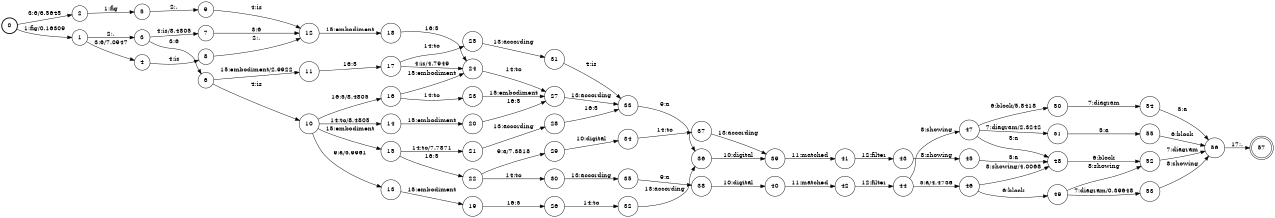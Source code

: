 digraph FST {
rankdir = LR;
size = "8.5,11";
label = "";
center = 1;
orientation = Portrait;
ranksep = "0.4";
nodesep = "0.25";
0 [label = "0", shape = circle, style = bold, fontsize = 14]
	0 -> 1 [label = "1:fig/0.16309", fontsize = 14];
	0 -> 2 [label = "3:6/6.5645", fontsize = 14];
1 [label = "1", shape = circle, style = solid, fontsize = 14]
	1 -> 3 [label = "2:.", fontsize = 14];
	1 -> 4 [label = "3:6/7.0947", fontsize = 14];
2 [label = "2", shape = circle, style = solid, fontsize = 14]
	2 -> 5 [label = "1:fig", fontsize = 14];
3 [label = "3", shape = circle, style = solid, fontsize = 14]
	3 -> 6 [label = "3:6", fontsize = 14];
	3 -> 7 [label = "4:is/8.4805", fontsize = 14];
4 [label = "4", shape = circle, style = solid, fontsize = 14]
	4 -> 8 [label = "4:is", fontsize = 14];
5 [label = "5", shape = circle, style = solid, fontsize = 14]
	5 -> 9 [label = "2:.", fontsize = 14];
6 [label = "6", shape = circle, style = solid, fontsize = 14]
	6 -> 10 [label = "4:is", fontsize = 14];
	6 -> 11 [label = "15:embodiment/2.9922", fontsize = 14];
7 [label = "7", shape = circle, style = solid, fontsize = 14]
	7 -> 12 [label = "3:6", fontsize = 14];
8 [label = "8", shape = circle, style = solid, fontsize = 14]
	8 -> 12 [label = "2:.", fontsize = 14];
9 [label = "9", shape = circle, style = solid, fontsize = 14]
	9 -> 12 [label = "4:is", fontsize = 14];
10 [label = "10", shape = circle, style = solid, fontsize = 14]
	10 -> 13 [label = "9:a/5.9961", fontsize = 14];
	10 -> 14 [label = "14:to/8.4805", fontsize = 14];
	10 -> 15 [label = "15:embodiment", fontsize = 14];
	10 -> 16 [label = "16:5/8.4805", fontsize = 14];
11 [label = "11", shape = circle, style = solid, fontsize = 14]
	11 -> 17 [label = "16:5", fontsize = 14];
12 [label = "12", shape = circle, style = solid, fontsize = 14]
	12 -> 18 [label = "15:embodiment", fontsize = 14];
13 [label = "13", shape = circle, style = solid, fontsize = 14]
	13 -> 19 [label = "15:embodiment", fontsize = 14];
14 [label = "14", shape = circle, style = solid, fontsize = 14]
	14 -> 20 [label = "15:embodiment", fontsize = 14];
15 [label = "15", shape = circle, style = solid, fontsize = 14]
	15 -> 21 [label = "14:to/7.7871", fontsize = 14];
	15 -> 22 [label = "16:5", fontsize = 14];
16 [label = "16", shape = circle, style = solid, fontsize = 14]
	16 -> 23 [label = "14:to", fontsize = 14];
	16 -> 24 [label = "15:embodiment", fontsize = 14];
17 [label = "17", shape = circle, style = solid, fontsize = 14]
	17 -> 24 [label = "4:is/4.7949", fontsize = 14];
	17 -> 25 [label = "14:to", fontsize = 14];
18 [label = "18", shape = circle, style = solid, fontsize = 14]
	18 -> 24 [label = "16:5", fontsize = 14];
19 [label = "19", shape = circle, style = solid, fontsize = 14]
	19 -> 26 [label = "16:5", fontsize = 14];
20 [label = "20", shape = circle, style = solid, fontsize = 14]
	20 -> 27 [label = "16:5", fontsize = 14];
21 [label = "21", shape = circle, style = solid, fontsize = 14]
	21 -> 28 [label = "13:according", fontsize = 14];
22 [label = "22", shape = circle, style = solid, fontsize = 14]
	22 -> 29 [label = "9:a/7.3818", fontsize = 14];
	22 -> 30 [label = "14:to", fontsize = 14];
23 [label = "23", shape = circle, style = solid, fontsize = 14]
	23 -> 27 [label = "15:embodiment", fontsize = 14];
24 [label = "24", shape = circle, style = solid, fontsize = 14]
	24 -> 27 [label = "14:to", fontsize = 14];
25 [label = "25", shape = circle, style = solid, fontsize = 14]
	25 -> 31 [label = "13:according", fontsize = 14];
26 [label = "26", shape = circle, style = solid, fontsize = 14]
	26 -> 32 [label = "14:to", fontsize = 14];
27 [label = "27", shape = circle, style = solid, fontsize = 14]
	27 -> 33 [label = "13:according", fontsize = 14];
28 [label = "28", shape = circle, style = solid, fontsize = 14]
	28 -> 33 [label = "16:5", fontsize = 14];
29 [label = "29", shape = circle, style = solid, fontsize = 14]
	29 -> 34 [label = "10:digital", fontsize = 14];
30 [label = "30", shape = circle, style = solid, fontsize = 14]
	30 -> 35 [label = "13:according", fontsize = 14];
31 [label = "31", shape = circle, style = solid, fontsize = 14]
	31 -> 33 [label = "4:is", fontsize = 14];
32 [label = "32", shape = circle, style = solid, fontsize = 14]
	32 -> 36 [label = "13:according", fontsize = 14];
33 [label = "33", shape = circle, style = solid, fontsize = 14]
	33 -> 36 [label = "9:a", fontsize = 14];
34 [label = "34", shape = circle, style = solid, fontsize = 14]
	34 -> 37 [label = "14:to", fontsize = 14];
35 [label = "35", shape = circle, style = solid, fontsize = 14]
	35 -> 38 [label = "9:a", fontsize = 14];
36 [label = "36", shape = circle, style = solid, fontsize = 14]
	36 -> 39 [label = "10:digital", fontsize = 14];
37 [label = "37", shape = circle, style = solid, fontsize = 14]
	37 -> 39 [label = "13:according", fontsize = 14];
38 [label = "38", shape = circle, style = solid, fontsize = 14]
	38 -> 40 [label = "10:digital", fontsize = 14];
39 [label = "39", shape = circle, style = solid, fontsize = 14]
	39 -> 41 [label = "11:matched", fontsize = 14];
40 [label = "40", shape = circle, style = solid, fontsize = 14]
	40 -> 42 [label = "11:matched", fontsize = 14];
41 [label = "41", shape = circle, style = solid, fontsize = 14]
	41 -> 43 [label = "12:filter", fontsize = 14];
42 [label = "42", shape = circle, style = solid, fontsize = 14]
	42 -> 44 [label = "12:filter", fontsize = 14];
43 [label = "43", shape = circle, style = solid, fontsize = 14]
	43 -> 45 [label = "8:showing", fontsize = 14];
44 [label = "44", shape = circle, style = solid, fontsize = 14]
	44 -> 47 [label = "8:showing", fontsize = 14];
	44 -> 46 [label = "5:a/4.4736", fontsize = 14];
45 [label = "45", shape = circle, style = solid, fontsize = 14]
	45 -> 48 [label = "5:a", fontsize = 14];
46 [label = "46", shape = circle, style = solid, fontsize = 14]
	46 -> 49 [label = "6:block", fontsize = 14];
	46 -> 48 [label = "8:showing/4.0068", fontsize = 14];
47 [label = "47", shape = circle, style = solid, fontsize = 14]
	47 -> 50 [label = "6:block/5.8418", fontsize = 14];
	47 -> 51 [label = "7:diagram/2.3242", fontsize = 14];
	47 -> 48 [label = "5:a", fontsize = 14];
48 [label = "48", shape = circle, style = solid, fontsize = 14]
	48 -> 52 [label = "6:block", fontsize = 14];
49 [label = "49", shape = circle, style = solid, fontsize = 14]
	49 -> 53 [label = "7:diagram/0.39648", fontsize = 14];
	49 -> 52 [label = "8:showing", fontsize = 14];
50 [label = "50", shape = circle, style = solid, fontsize = 14]
	50 -> 54 [label = "7:diagram", fontsize = 14];
51 [label = "51", shape = circle, style = solid, fontsize = 14]
	51 -> 55 [label = "5:a", fontsize = 14];
52 [label = "52", shape = circle, style = solid, fontsize = 14]
	52 -> 56 [label = "7:diagram", fontsize = 14];
53 [label = "53", shape = circle, style = solid, fontsize = 14]
	53 -> 56 [label = "8:showing", fontsize = 14];
54 [label = "54", shape = circle, style = solid, fontsize = 14]
	54 -> 56 [label = "5:a", fontsize = 14];
55 [label = "55", shape = circle, style = solid, fontsize = 14]
	55 -> 56 [label = "6:block", fontsize = 14];
56 [label = "56", shape = circle, style = solid, fontsize = 14]
	56 -> 57 [label = "17:.", fontsize = 14];
57 [label = "57", shape = doublecircle, style = solid, fontsize = 14]
}
